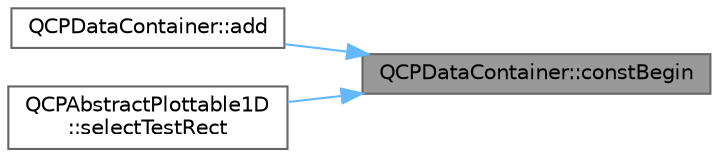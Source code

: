digraph "QCPDataContainer::constBegin"
{
 // LATEX_PDF_SIZE
  bgcolor="transparent";
  edge [fontname=Helvetica,fontsize=10,labelfontname=Helvetica,labelfontsize=10];
  node [fontname=Helvetica,fontsize=10,shape=box,height=0.2,width=0.4];
  rankdir="RL";
  Node1 [label="QCPDataContainer::constBegin",height=0.2,width=0.4,color="gray40", fillcolor="grey60", style="filled", fontcolor="black",tooltip=" "];
  Node1 -> Node2 [dir="back",color="steelblue1",style="solid"];
  Node2 [label="QCPDataContainer::add",height=0.2,width=0.4,color="grey40", fillcolor="white", style="filled",URL="$class_q_c_p_data_container.html#a42b98bd994307ccd163a43d576f91ad9",tooltip=" "];
  Node1 -> Node3 [dir="back",color="steelblue1",style="solid"];
  Node3 [label="QCPAbstractPlottable1D\l::selectTestRect",height=0.2,width=0.4,color="grey40", fillcolor="white", style="filled",URL="$class_q_c_p_abstract_plottable1_d.html#a22377bf6e57ab7eedbc9e489250c6ded",tooltip=" "];
}
